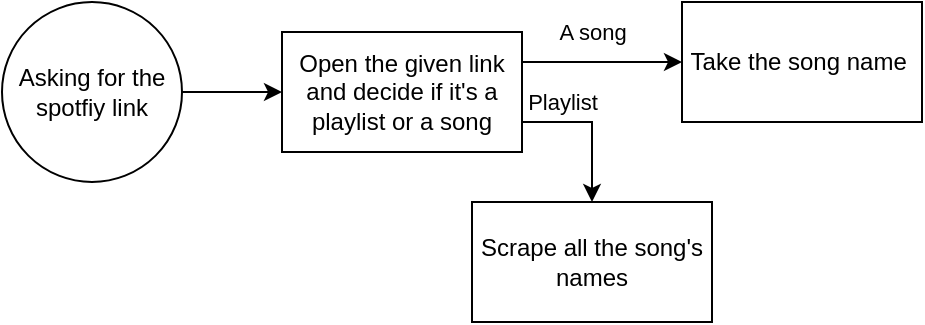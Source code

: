 <mxfile version="26.0.16">
  <diagram name="Page-1" id="4NdgYdVW0mMY6pDMlmJf">
    <mxGraphModel dx="1050" dy="314" grid="1" gridSize="10" guides="1" tooltips="1" connect="1" arrows="1" fold="1" page="1" pageScale="1" pageWidth="850" pageHeight="1100" math="0" shadow="0">
      <root>
        <mxCell id="0" />
        <mxCell id="1" parent="0" />
        <mxCell id="tXZqEw7rWf0vmvOP3cQW-9" value="" style="edgeStyle=orthogonalEdgeStyle;rounded=0;orthogonalLoop=1;jettySize=auto;html=1;" edge="1" parent="1" source="tXZqEw7rWf0vmvOP3cQW-3" target="tXZqEw7rWf0vmvOP3cQW-8">
          <mxGeometry relative="1" as="geometry" />
        </mxCell>
        <mxCell id="tXZqEw7rWf0vmvOP3cQW-3" value="Asking for the spotfiy link" style="ellipse;whiteSpace=wrap;html=1;" vertex="1" parent="1">
          <mxGeometry x="60" y="40" width="90" height="90" as="geometry" />
        </mxCell>
        <mxCell id="tXZqEw7rWf0vmvOP3cQW-14" value="" style="edgeStyle=orthogonalEdgeStyle;rounded=0;orthogonalLoop=1;jettySize=auto;html=1;exitX=1;exitY=0.25;exitDx=0;exitDy=0;" edge="1" parent="1" source="tXZqEw7rWf0vmvOP3cQW-8">
          <mxGeometry relative="1" as="geometry">
            <mxPoint x="400" y="70" as="targetPoint" />
          </mxGeometry>
        </mxCell>
        <mxCell id="tXZqEw7rWf0vmvOP3cQW-15" value="A song" style="edgeLabel;html=1;align=center;verticalAlign=middle;resizable=0;points=[];" vertex="1" connectable="0" parent="tXZqEw7rWf0vmvOP3cQW-14">
          <mxGeometry x="-0.136" y="6" relative="1" as="geometry">
            <mxPoint y="-9" as="offset" />
          </mxGeometry>
        </mxCell>
        <mxCell id="tXZqEw7rWf0vmvOP3cQW-17" value="" style="edgeStyle=orthogonalEdgeStyle;rounded=0;orthogonalLoop=1;jettySize=auto;html=1;entryX=0.5;entryY=0;entryDx=0;entryDy=0;" edge="1" parent="1" source="tXZqEw7rWf0vmvOP3cQW-8" target="tXZqEw7rWf0vmvOP3cQW-18">
          <mxGeometry relative="1" as="geometry">
            <mxPoint x="350" y="130" as="targetPoint" />
            <Array as="points">
              <mxPoint x="355" y="100" />
            </Array>
          </mxGeometry>
        </mxCell>
        <mxCell id="tXZqEw7rWf0vmvOP3cQW-19" value="Playlist" style="edgeLabel;html=1;align=center;verticalAlign=middle;resizable=0;points=[];" vertex="1" connectable="0" parent="tXZqEw7rWf0vmvOP3cQW-17">
          <mxGeometry x="0.278" y="-3" relative="1" as="geometry">
            <mxPoint x="-12" y="-23" as="offset" />
          </mxGeometry>
        </mxCell>
        <mxCell id="tXZqEw7rWf0vmvOP3cQW-8" value="Open the given link and decide if it&#39;s a playlist or a song" style="whiteSpace=wrap;html=1;" vertex="1" parent="1">
          <mxGeometry x="200" y="55" width="120" height="60" as="geometry" />
        </mxCell>
        <mxCell id="tXZqEw7rWf0vmvOP3cQW-16" value="Take the song name&amp;nbsp;" style="whiteSpace=wrap;html=1;" vertex="1" parent="1">
          <mxGeometry x="400" y="40" width="120" height="60" as="geometry" />
        </mxCell>
        <mxCell id="tXZqEw7rWf0vmvOP3cQW-18" value="Scrape all the song&#39;s names" style="whiteSpace=wrap;html=1;" vertex="1" parent="1">
          <mxGeometry x="295" y="140" width="120" height="60" as="geometry" />
        </mxCell>
      </root>
    </mxGraphModel>
  </diagram>
</mxfile>
